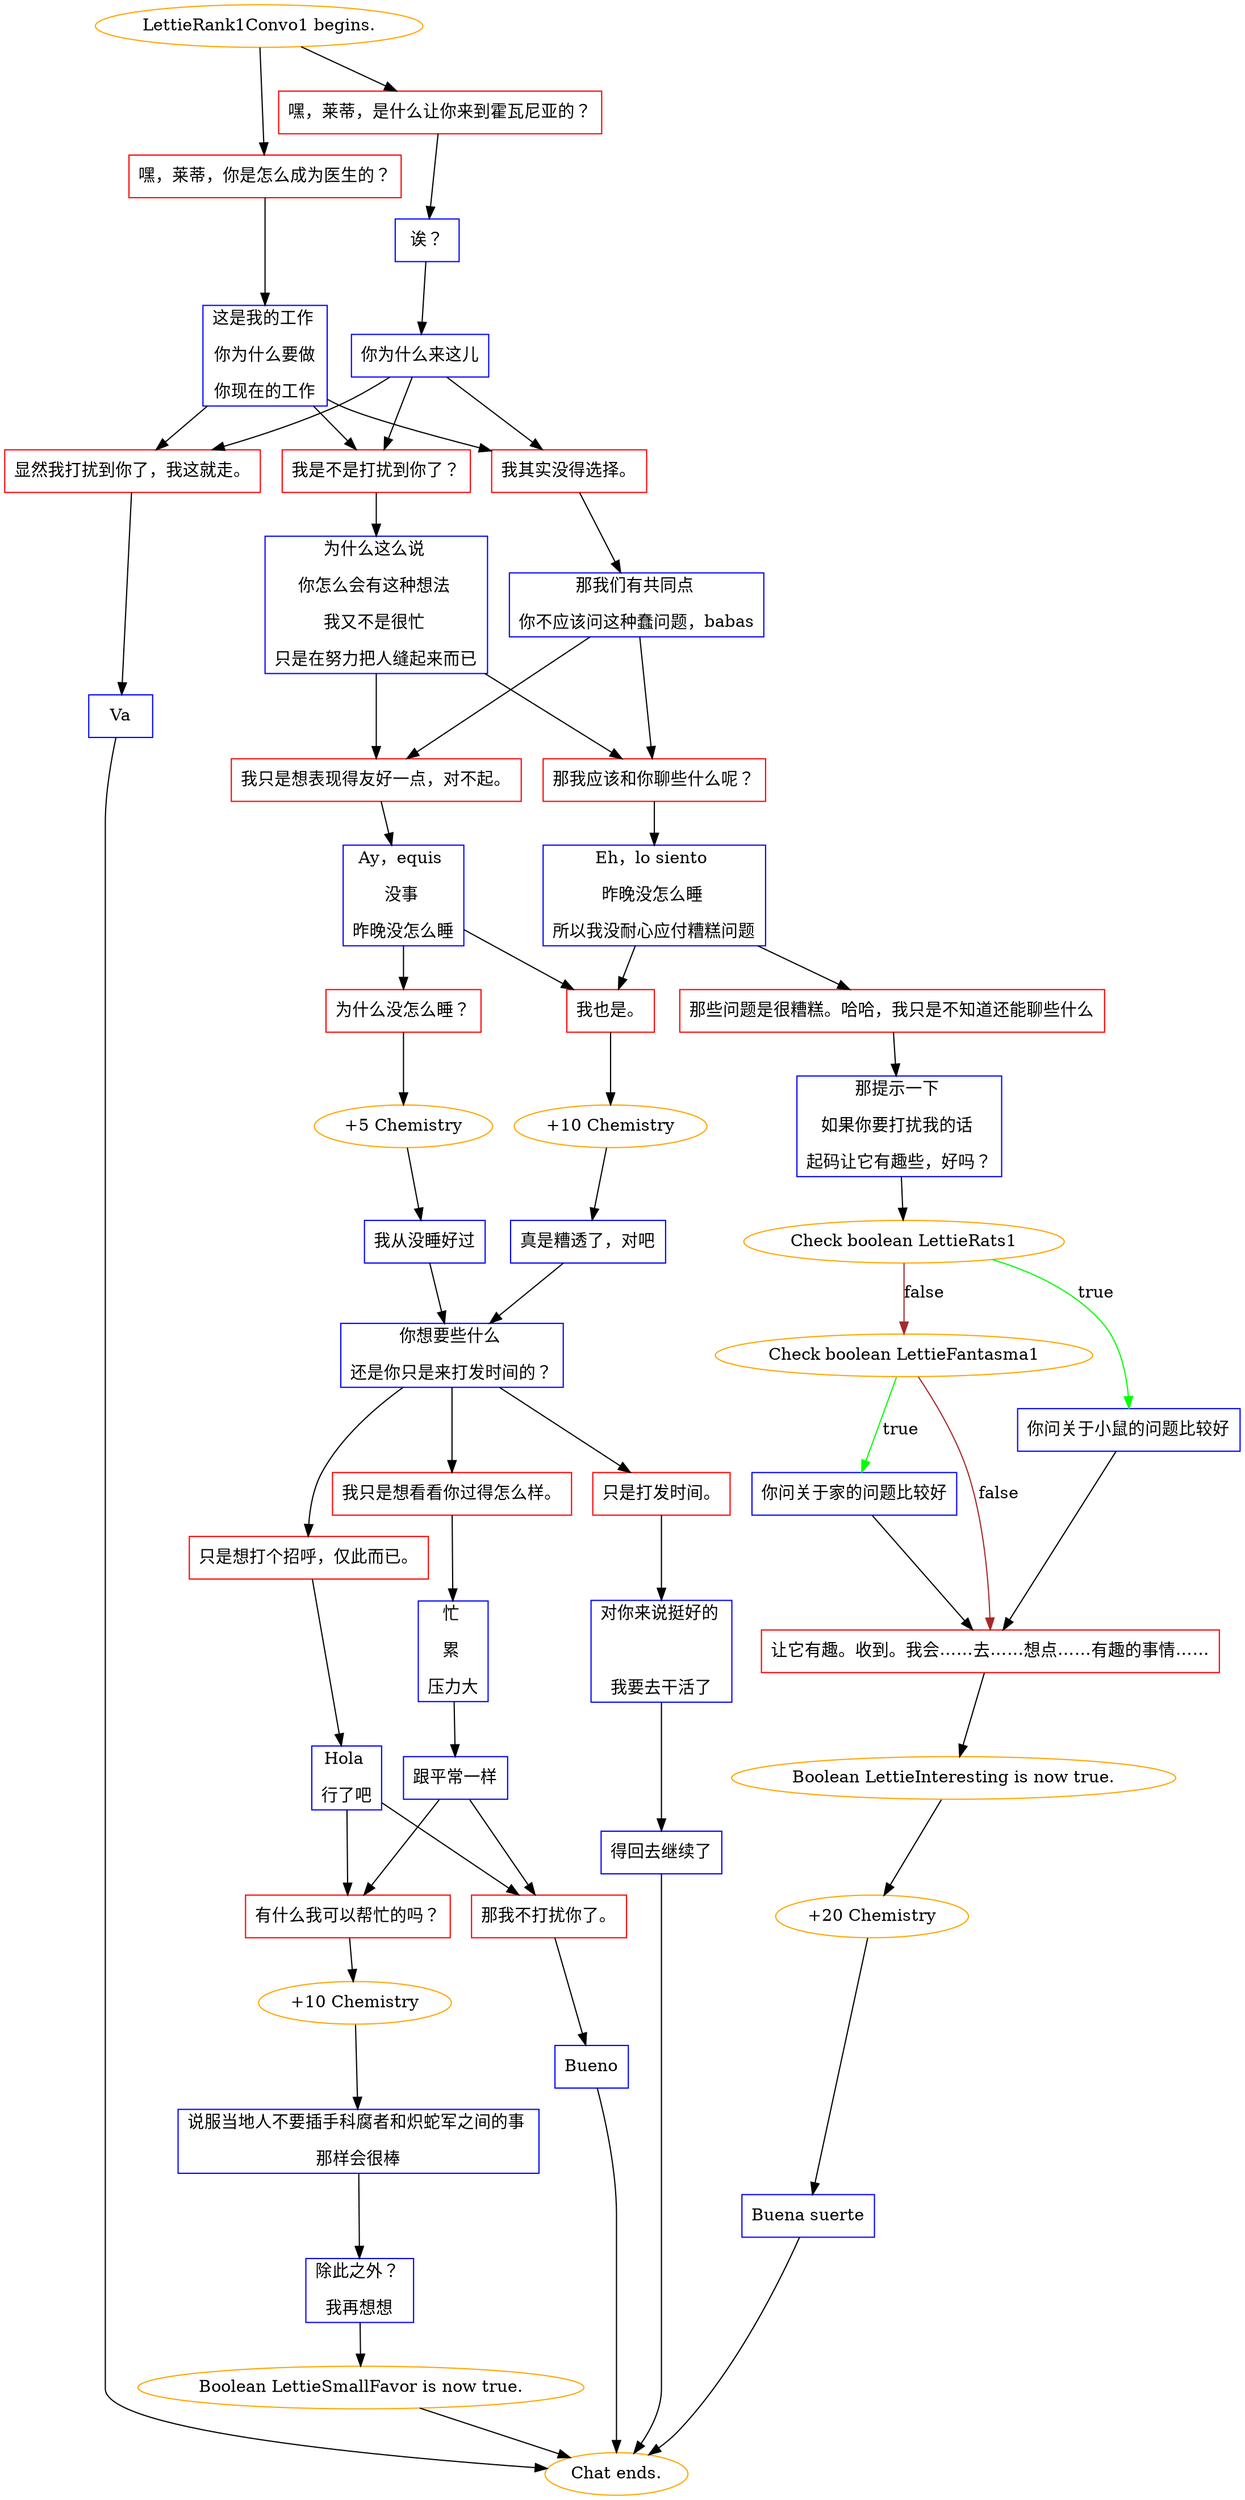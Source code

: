 digraph {
	"LettieRank1Convo1 begins." [color=orange];
		"LettieRank1Convo1 begins." -> j942247109;
		"LettieRank1Convo1 begins." -> j535462386;
	j942247109 [label="嘿，莱蒂，你是怎么成为医生的？",shape=box,color=red];
		j942247109 -> j2884612525;
	j535462386 [label="嘿，莱蒂，是什么让你来到霍瓦尼亚的？",shape=box,color=red];
		j535462386 -> j338699987;
	j2884612525 [label="这是我的工作 
你为什么要做
你现在的工作",shape=box,color=blue];
		j2884612525 -> j1593224007;
		j2884612525 -> j177493739;
		j2884612525 -> j2067796543;
	j338699987 [label="诶？",shape=box,color=blue];
		j338699987 -> j2385828921;
	j1593224007 [label="我其实没得选择。",shape=box,color=red];
		j1593224007 -> j2280177998;
	j177493739 [label="我是不是打扰到你了？",shape=box,color=red];
		j177493739 -> j793369048;
	j2067796543 [label="显然我打扰到你了，我这就走。",shape=box,color=red];
		j2067796543 -> j2547240352;
	j2385828921 [label="你为什么来这儿",shape=box,color=blue];
		j2385828921 -> j1593224007;
		j2385828921 -> j177493739;
		j2385828921 -> j2067796543;
	j2280177998 [label="那我们有共同点 
你不应该问这种蠢问题，babas",shape=box,color=blue];
		j2280177998 -> j836143769;
		j2280177998 -> j2699702884;
	j793369048 [label="为什么这么说 
你怎么会有这种想法 
我又不是很忙 
只是在努力把人缝起来而已",shape=box,color=blue];
		j793369048 -> j2699702884;
		j793369048 -> j836143769;
	j2547240352 [label="Va",shape=box,color=blue];
		j2547240352 -> "Chat ends.";
	j836143769 [label="那我应该和你聊些什么呢？",shape=box,color=red];
		j836143769 -> j3055461977;
	j2699702884 [label="我只是想表现得友好一点，对不起。",shape=box,color=red];
		j2699702884 -> j607232612;
	"Chat ends." [color=orange];
	j3055461977 [label="Eh，lo siento 
昨晚没怎么睡 
所以我没耐心应付糟糕问题",shape=box,color=blue];
		j3055461977 -> j154959900;
		j3055461977 -> j2806220002;
	j607232612 [label="Ay，equis 
没事 
昨晚没怎么睡",shape=box,color=blue];
		j607232612 -> j789114675;
		j607232612 -> j154959900;
	j154959900 [label="我也是。",shape=box,color=red];
		j154959900 -> j429615045;
	j2806220002 [label="那些问题是很糟糕。哈哈，我只是不知道还能聊些什么",shape=box,color=red];
		j2806220002 -> j302661239;
	j789114675 [label="为什么没怎么睡？",shape=box,color=red];
		j789114675 -> j130035226;
	j429615045 [label="+10 Chemistry",color=orange];
		j429615045 -> j1751263709;
	j302661239 [label="那提示一下 
如果你要打扰我的话 
起码让它有趣些，好吗？",shape=box,color=blue];
		j302661239 -> j509805292;
	j130035226 [label="+5 Chemistry",color=orange];
		j130035226 -> j3830923925;
	j1751263709 [label="真是糟透了，对吧",shape=box,color=blue];
		j1751263709 -> j2623674763;
	j509805292 [label="Check boolean LettieRats1",color=orange];
		j509805292 -> j157305518 [label=true,color=green];
		j509805292 -> j2015007616 [label=false,color=brown];
	j3830923925 [label="我从没睡好过",shape=box,color=blue];
		j3830923925 -> j2623674763;
	j2623674763 [label="你想要些什么 
还是你只是来打发时间的？",shape=box,color=blue];
		j2623674763 -> j3301620469;
		j2623674763 -> j917643444;
		j2623674763 -> j3007173793;
	j157305518 [label="你问关于小鼠的问题比较好",shape=box,color=blue];
		j157305518 -> j3493377615;
	j2015007616 [label="Check boolean LettieFantasma1",color=orange];
		j2015007616 -> j4186211470 [label=true,color=green];
		j2015007616 -> j3493377615 [label=false,color=brown];
	j3301620469 [label="只是想打个招呼，仅此而已。",shape=box,color=red];
		j3301620469 -> j2791748059;
	j917643444 [label="我只是想看看你过得怎么样。",shape=box,color=red];
		j917643444 -> j2488189086;
	j3007173793 [label="只是打发时间。",shape=box,color=red];
		j3007173793 -> j3954111461;
	j3493377615 [label="让它有趣。收到。我会……去……想点……有趣的事情……",shape=box,color=red];
		j3493377615 -> j2179501014;
	j4186211470 [label="你问关于家的问题比较好",shape=box,color=blue];
		j4186211470 -> j3493377615;
	j2791748059 [label="Hola 
行了吧",shape=box,color=blue];
		j2791748059 -> j1966007424;
		j2791748059 -> j2642587729;
	j2488189086 [label="忙 
累 
压力大",shape=box,color=blue];
		j2488189086 -> j2097021626;
	j3954111461 [label="对你来说挺好的 

我要去干活了",shape=box,color=blue];
		j3954111461 -> j2940607940;
	j2179501014 [label="Boolean LettieInteresting is now true.",color=orange];
		j2179501014 -> j1780676929;
	j1966007424 [label="那我不打扰你了。",shape=box,color=red];
		j1966007424 -> j3748645904;
	j2642587729 [label="有什么我可以帮忙的吗？",shape=box,color=red];
		j2642587729 -> j1951739155;
	j2097021626 [label="跟平常一样",shape=box,color=blue];
		j2097021626 -> j2642587729;
		j2097021626 -> j1966007424;
	j2940607940 [label="得回去继续了",shape=box,color=blue];
		j2940607940 -> "Chat ends.";
	j1780676929 [label="+20 Chemistry",color=orange];
		j1780676929 -> j1368267468;
	j3748645904 [label="Bueno",shape=box,color=blue];
		j3748645904 -> "Chat ends.";
	j1951739155 [label="+10 Chemistry",color=orange];
		j1951739155 -> j3508657610;
	j1368267468 [label="Buena suerte",shape=box,color=blue];
		j1368267468 -> "Chat ends.";
	j3508657610 [label="说服当地人不要插手科腐者和炽蛇军之间的事 
那样会很棒",shape=box,color=blue];
		j3508657610 -> j2144596410;
	j2144596410 [label="除此之外？ 
我再想想",shape=box,color=blue];
		j2144596410 -> j2570747018;
	j2570747018 [label="Boolean LettieSmallFavor is now true.",color=orange];
		j2570747018 -> "Chat ends.";
}